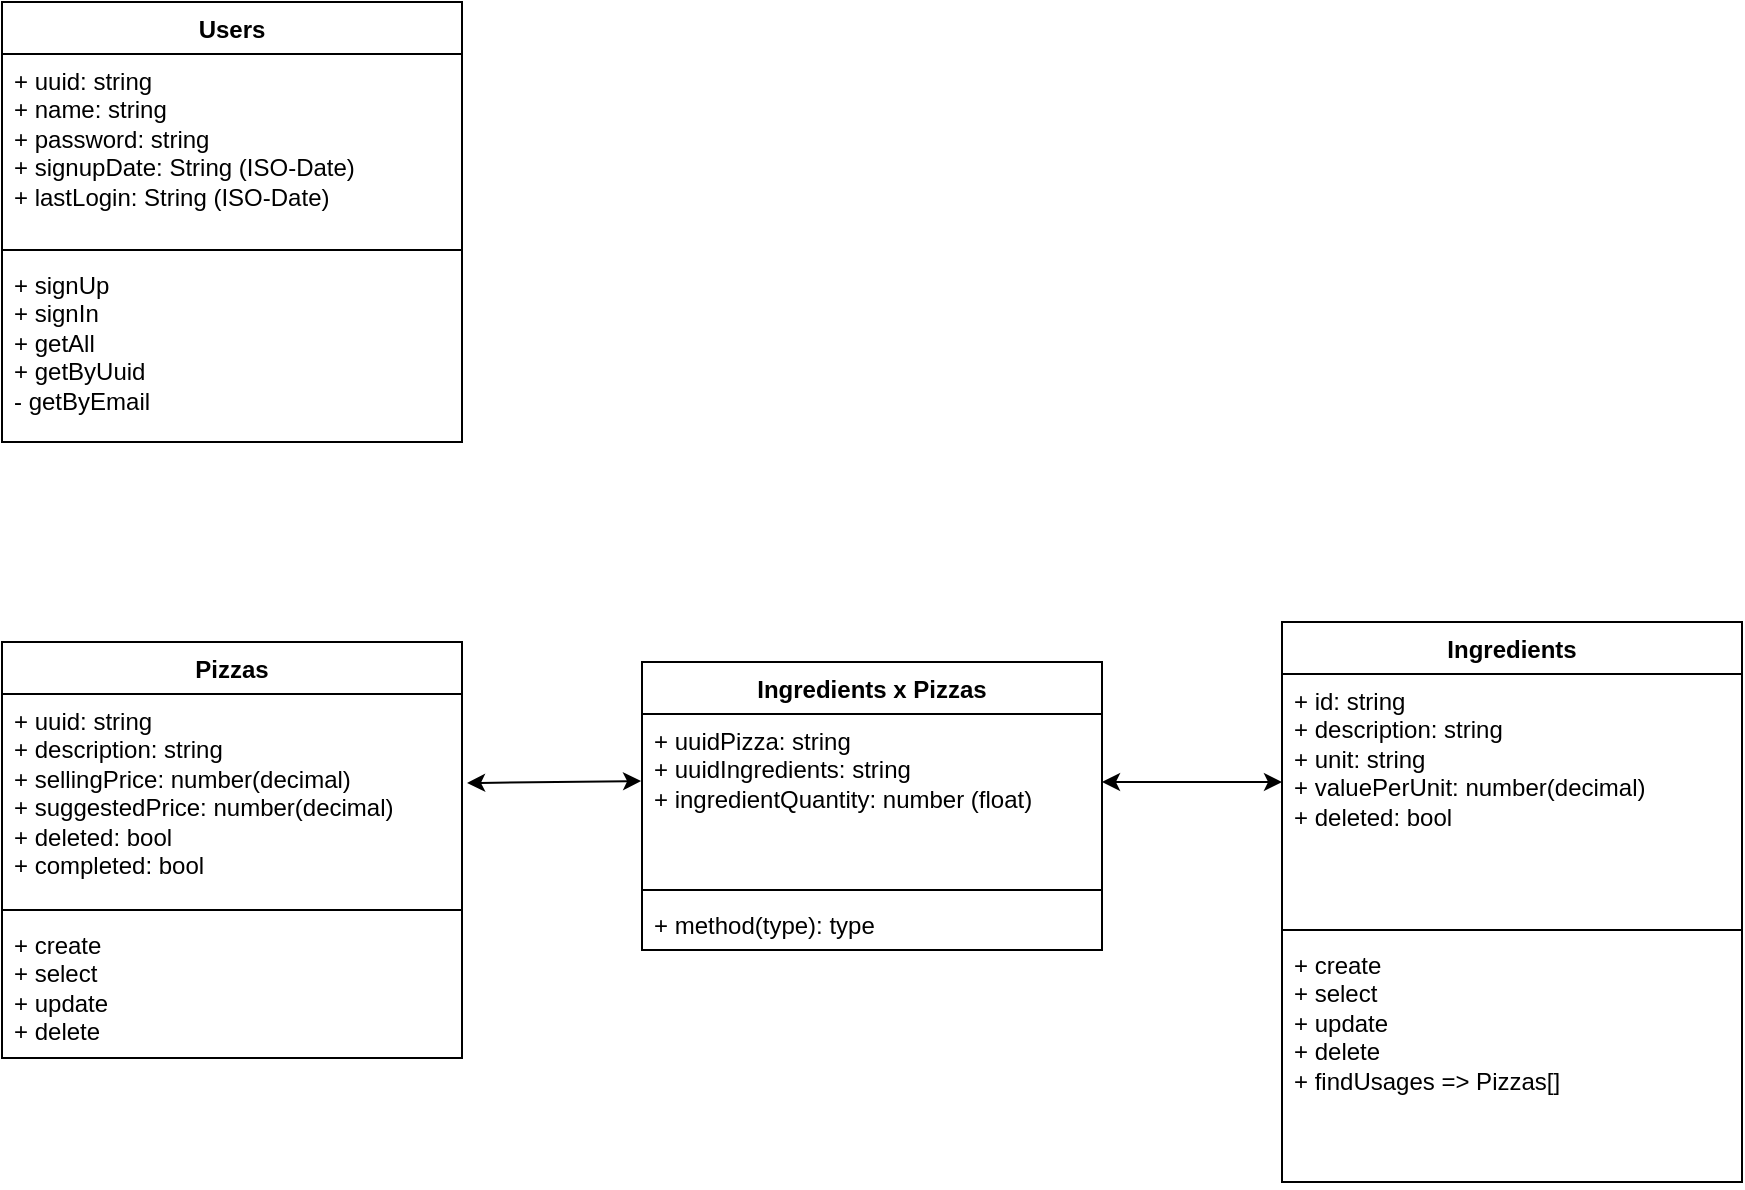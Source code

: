 <mxfile>
    <diagram name="Página-1" id="y00C1rK71xgJsWcqw9Ae">
        <mxGraphModel dx="1853" dy="2103" grid="1" gridSize="10" guides="1" tooltips="1" connect="1" arrows="1" fold="1" page="1" pageScale="1" pageWidth="827" pageHeight="1169" math="0" shadow="0">
            <root>
                <mxCell id="0"/>
                <mxCell id="1" parent="0"/>
                <mxCell id="mYkmmixSHCOm1gr4Cv4x-1" value="Pizzas" style="swimlane;fontStyle=1;align=center;verticalAlign=top;childLayout=stackLayout;horizontal=1;startSize=26;horizontalStack=0;resizeParent=1;resizeParentMax=0;resizeLast=0;collapsible=1;marginBottom=0;whiteSpace=wrap;html=1;" parent="1" vertex="1">
                    <mxGeometry x="-160" y="170" width="230" height="208" as="geometry">
                        <mxRectangle x="170" y="230" width="100" height="30" as="alternateBounds"/>
                    </mxGeometry>
                </mxCell>
                <mxCell id="mYkmmixSHCOm1gr4Cv4x-2" value="+ uuid: string&lt;br&gt;+&amp;nbsp;description: string&lt;br&gt;+&amp;nbsp;sellingPrice: number(decimal)&lt;br&gt;+ suggestedPrice: number(decimal)&lt;br&gt;+ deleted: bool&lt;br&gt;+ completed: bool" style="text;strokeColor=none;fillColor=none;align=left;verticalAlign=top;spacingLeft=4;spacingRight=4;overflow=hidden;rotatable=0;points=[[0,0.5],[1,0.5]];portConstraint=eastwest;whiteSpace=wrap;html=1;" parent="mYkmmixSHCOm1gr4Cv4x-1" vertex="1">
                    <mxGeometry y="26" width="230" height="104" as="geometry"/>
                </mxCell>
                <mxCell id="mYkmmixSHCOm1gr4Cv4x-3" value="" style="line;strokeWidth=1;fillColor=none;align=left;verticalAlign=middle;spacingTop=-1;spacingLeft=3;spacingRight=3;rotatable=0;labelPosition=right;points=[];portConstraint=eastwest;strokeColor=inherit;" parent="mYkmmixSHCOm1gr4Cv4x-1" vertex="1">
                    <mxGeometry y="130" width="230" height="8" as="geometry"/>
                </mxCell>
                <mxCell id="mYkmmixSHCOm1gr4Cv4x-4" value="+ create&lt;br style=&quot;border-color: var(--border-color);&quot;&gt;+ select&lt;br style=&quot;border-color: var(--border-color);&quot;&gt;+ update&lt;br style=&quot;border-color: var(--border-color);&quot;&gt;+ delete" style="text;strokeColor=none;fillColor=none;align=left;verticalAlign=top;spacingLeft=4;spacingRight=4;overflow=hidden;rotatable=0;points=[[0,0.5],[1,0.5]];portConstraint=eastwest;whiteSpace=wrap;html=1;" parent="mYkmmixSHCOm1gr4Cv4x-1" vertex="1">
                    <mxGeometry y="138" width="230" height="70" as="geometry"/>
                </mxCell>
                <mxCell id="mYkmmixSHCOm1gr4Cv4x-9" value="Ingredients" style="swimlane;fontStyle=1;align=center;verticalAlign=top;childLayout=stackLayout;horizontal=1;startSize=26;horizontalStack=0;resizeParent=1;resizeParentMax=0;resizeLast=0;collapsible=1;marginBottom=0;whiteSpace=wrap;html=1;" parent="1" vertex="1">
                    <mxGeometry x="480" y="160" width="230" height="280" as="geometry">
                        <mxRectangle x="170" y="230" width="100" height="30" as="alternateBounds"/>
                    </mxGeometry>
                </mxCell>
                <mxCell id="mYkmmixSHCOm1gr4Cv4x-10" value="+ id: string&lt;br&gt;+&amp;nbsp;description: string&lt;br&gt;+&amp;nbsp;unit: string&lt;br&gt;+&amp;nbsp;valuePerUnit: number(decimal)&lt;br&gt;+ deleted: bool" style="text;strokeColor=none;fillColor=none;align=left;verticalAlign=top;spacingLeft=4;spacingRight=4;overflow=hidden;rotatable=0;points=[[0,0.5],[1,0.5]];portConstraint=eastwest;whiteSpace=wrap;html=1;" parent="mYkmmixSHCOm1gr4Cv4x-9" vertex="1">
                    <mxGeometry y="26" width="230" height="124" as="geometry"/>
                </mxCell>
                <mxCell id="mYkmmixSHCOm1gr4Cv4x-11" value="" style="line;strokeWidth=1;fillColor=none;align=left;verticalAlign=middle;spacingTop=-1;spacingLeft=3;spacingRight=3;rotatable=0;labelPosition=right;points=[];portConstraint=eastwest;strokeColor=inherit;" parent="mYkmmixSHCOm1gr4Cv4x-9" vertex="1">
                    <mxGeometry y="150" width="230" height="8" as="geometry"/>
                </mxCell>
                <mxCell id="mYkmmixSHCOm1gr4Cv4x-12" value="+ create&lt;br&gt;+ select&lt;br&gt;+ update&lt;br&gt;+ delete&lt;br&gt;+ findUsages =&amp;gt; Pizzas[]" style="text;strokeColor=none;fillColor=none;align=left;verticalAlign=top;spacingLeft=4;spacingRight=4;overflow=hidden;rotatable=0;points=[[0,0.5],[1,0.5]];portConstraint=eastwest;whiteSpace=wrap;html=1;" parent="mYkmmixSHCOm1gr4Cv4x-9" vertex="1">
                    <mxGeometry y="158" width="230" height="122" as="geometry"/>
                </mxCell>
                <mxCell id="mYkmmixSHCOm1gr4Cv4x-13" value="Ingredients x Pizzas" style="swimlane;fontStyle=1;align=center;verticalAlign=top;childLayout=stackLayout;horizontal=1;startSize=26;horizontalStack=0;resizeParent=1;resizeParentMax=0;resizeLast=0;collapsible=1;marginBottom=0;whiteSpace=wrap;html=1;" parent="1" vertex="1">
                    <mxGeometry x="160" y="180" width="230" height="144" as="geometry">
                        <mxRectangle x="170" y="230" width="100" height="30" as="alternateBounds"/>
                    </mxGeometry>
                </mxCell>
                <mxCell id="mYkmmixSHCOm1gr4Cv4x-14" value="+ uuidPizza: string&lt;br&gt;+ uuidIngredients: string&lt;br&gt;+ ingredientQuantity: number (float)" style="text;strokeColor=none;fillColor=none;align=left;verticalAlign=top;spacingLeft=4;spacingRight=4;overflow=hidden;rotatable=0;points=[[0,0.5],[1,0.5]];portConstraint=eastwest;whiteSpace=wrap;html=1;" parent="mYkmmixSHCOm1gr4Cv4x-13" vertex="1">
                    <mxGeometry y="26" width="230" height="84" as="geometry"/>
                </mxCell>
                <mxCell id="mYkmmixSHCOm1gr4Cv4x-15" value="" style="line;strokeWidth=1;fillColor=none;align=left;verticalAlign=middle;spacingTop=-1;spacingLeft=3;spacingRight=3;rotatable=0;labelPosition=right;points=[];portConstraint=eastwest;strokeColor=inherit;" parent="mYkmmixSHCOm1gr4Cv4x-13" vertex="1">
                    <mxGeometry y="110" width="230" height="8" as="geometry"/>
                </mxCell>
                <mxCell id="mYkmmixSHCOm1gr4Cv4x-16" value="+ method(type): type" style="text;strokeColor=none;fillColor=none;align=left;verticalAlign=top;spacingLeft=4;spacingRight=4;overflow=hidden;rotatable=0;points=[[0,0.5],[1,0.5]];portConstraint=eastwest;whiteSpace=wrap;html=1;" parent="mYkmmixSHCOm1gr4Cv4x-13" vertex="1">
                    <mxGeometry y="118" width="230" height="26" as="geometry"/>
                </mxCell>
                <mxCell id="mYkmmixSHCOm1gr4Cv4x-18" value="" style="endArrow=classic;startArrow=classic;html=1;rounded=0;exitX=1.011;exitY=0.428;exitDx=0;exitDy=0;entryX=-0.002;entryY=0.399;entryDx=0;entryDy=0;exitPerimeter=0;entryPerimeter=0;" parent="1" source="mYkmmixSHCOm1gr4Cv4x-2" target="mYkmmixSHCOm1gr4Cv4x-14" edge="1">
                    <mxGeometry width="50" height="50" relative="1" as="geometry">
                        <mxPoint x="180" y="300" as="sourcePoint"/>
                        <mxPoint x="230" y="250" as="targetPoint"/>
                    </mxGeometry>
                </mxCell>
                <mxCell id="mYkmmixSHCOm1gr4Cv4x-19" value="" style="endArrow=classic;startArrow=classic;html=1;rounded=0;exitX=1;exitY=0.5;exitDx=0;exitDy=0;entryX=0;entryY=0.5;entryDx=0;entryDy=0;" parent="1" edge="1">
                    <mxGeometry width="50" height="50" relative="1" as="geometry">
                        <mxPoint x="390" y="240" as="sourcePoint"/>
                        <mxPoint x="480" y="240" as="targetPoint"/>
                    </mxGeometry>
                </mxCell>
                <mxCell id="2" value="Users" style="swimlane;fontStyle=1;align=center;verticalAlign=top;childLayout=stackLayout;horizontal=1;startSize=26;horizontalStack=0;resizeParent=1;resizeParentMax=0;resizeLast=0;collapsible=1;marginBottom=0;whiteSpace=wrap;html=1;" vertex="1" parent="1">
                    <mxGeometry x="-160" y="-150" width="230" height="220" as="geometry">
                        <mxRectangle x="170" y="230" width="100" height="30" as="alternateBounds"/>
                    </mxGeometry>
                </mxCell>
                <mxCell id="3" value="+ uuid: string&lt;br&gt;+&amp;nbsp;name: string&lt;br&gt;+&amp;nbsp;password: string&lt;br&gt;+ signupDate: String (ISO-Date)&lt;br&gt;+ lastLogin: String (ISO-Date)" style="text;strokeColor=none;fillColor=none;align=left;verticalAlign=top;spacingLeft=4;spacingRight=4;overflow=hidden;rotatable=0;points=[[0,0.5],[1,0.5]];portConstraint=eastwest;whiteSpace=wrap;html=1;" vertex="1" parent="2">
                    <mxGeometry y="26" width="230" height="94" as="geometry"/>
                </mxCell>
                <mxCell id="4" value="" style="line;strokeWidth=1;fillColor=none;align=left;verticalAlign=middle;spacingTop=-1;spacingLeft=3;spacingRight=3;rotatable=0;labelPosition=right;points=[];portConstraint=eastwest;strokeColor=inherit;" vertex="1" parent="2">
                    <mxGeometry y="120" width="230" height="8" as="geometry"/>
                </mxCell>
                <mxCell id="5" value="+ signUp&lt;br style=&quot;border-color: var(--border-color);&quot;&gt;+ signIn&lt;br style=&quot;border-color: var(--border-color);&quot;&gt;+ getAll&lt;br style=&quot;border-color: var(--border-color);&quot;&gt;+ getByUuid&lt;br&gt;- getByEmail" style="text;strokeColor=none;fillColor=none;align=left;verticalAlign=top;spacingLeft=4;spacingRight=4;overflow=hidden;rotatable=0;points=[[0,0.5],[1,0.5]];portConstraint=eastwest;whiteSpace=wrap;html=1;" vertex="1" parent="2">
                    <mxGeometry y="128" width="230" height="92" as="geometry"/>
                </mxCell>
            </root>
        </mxGraphModel>
    </diagram>
</mxfile>
